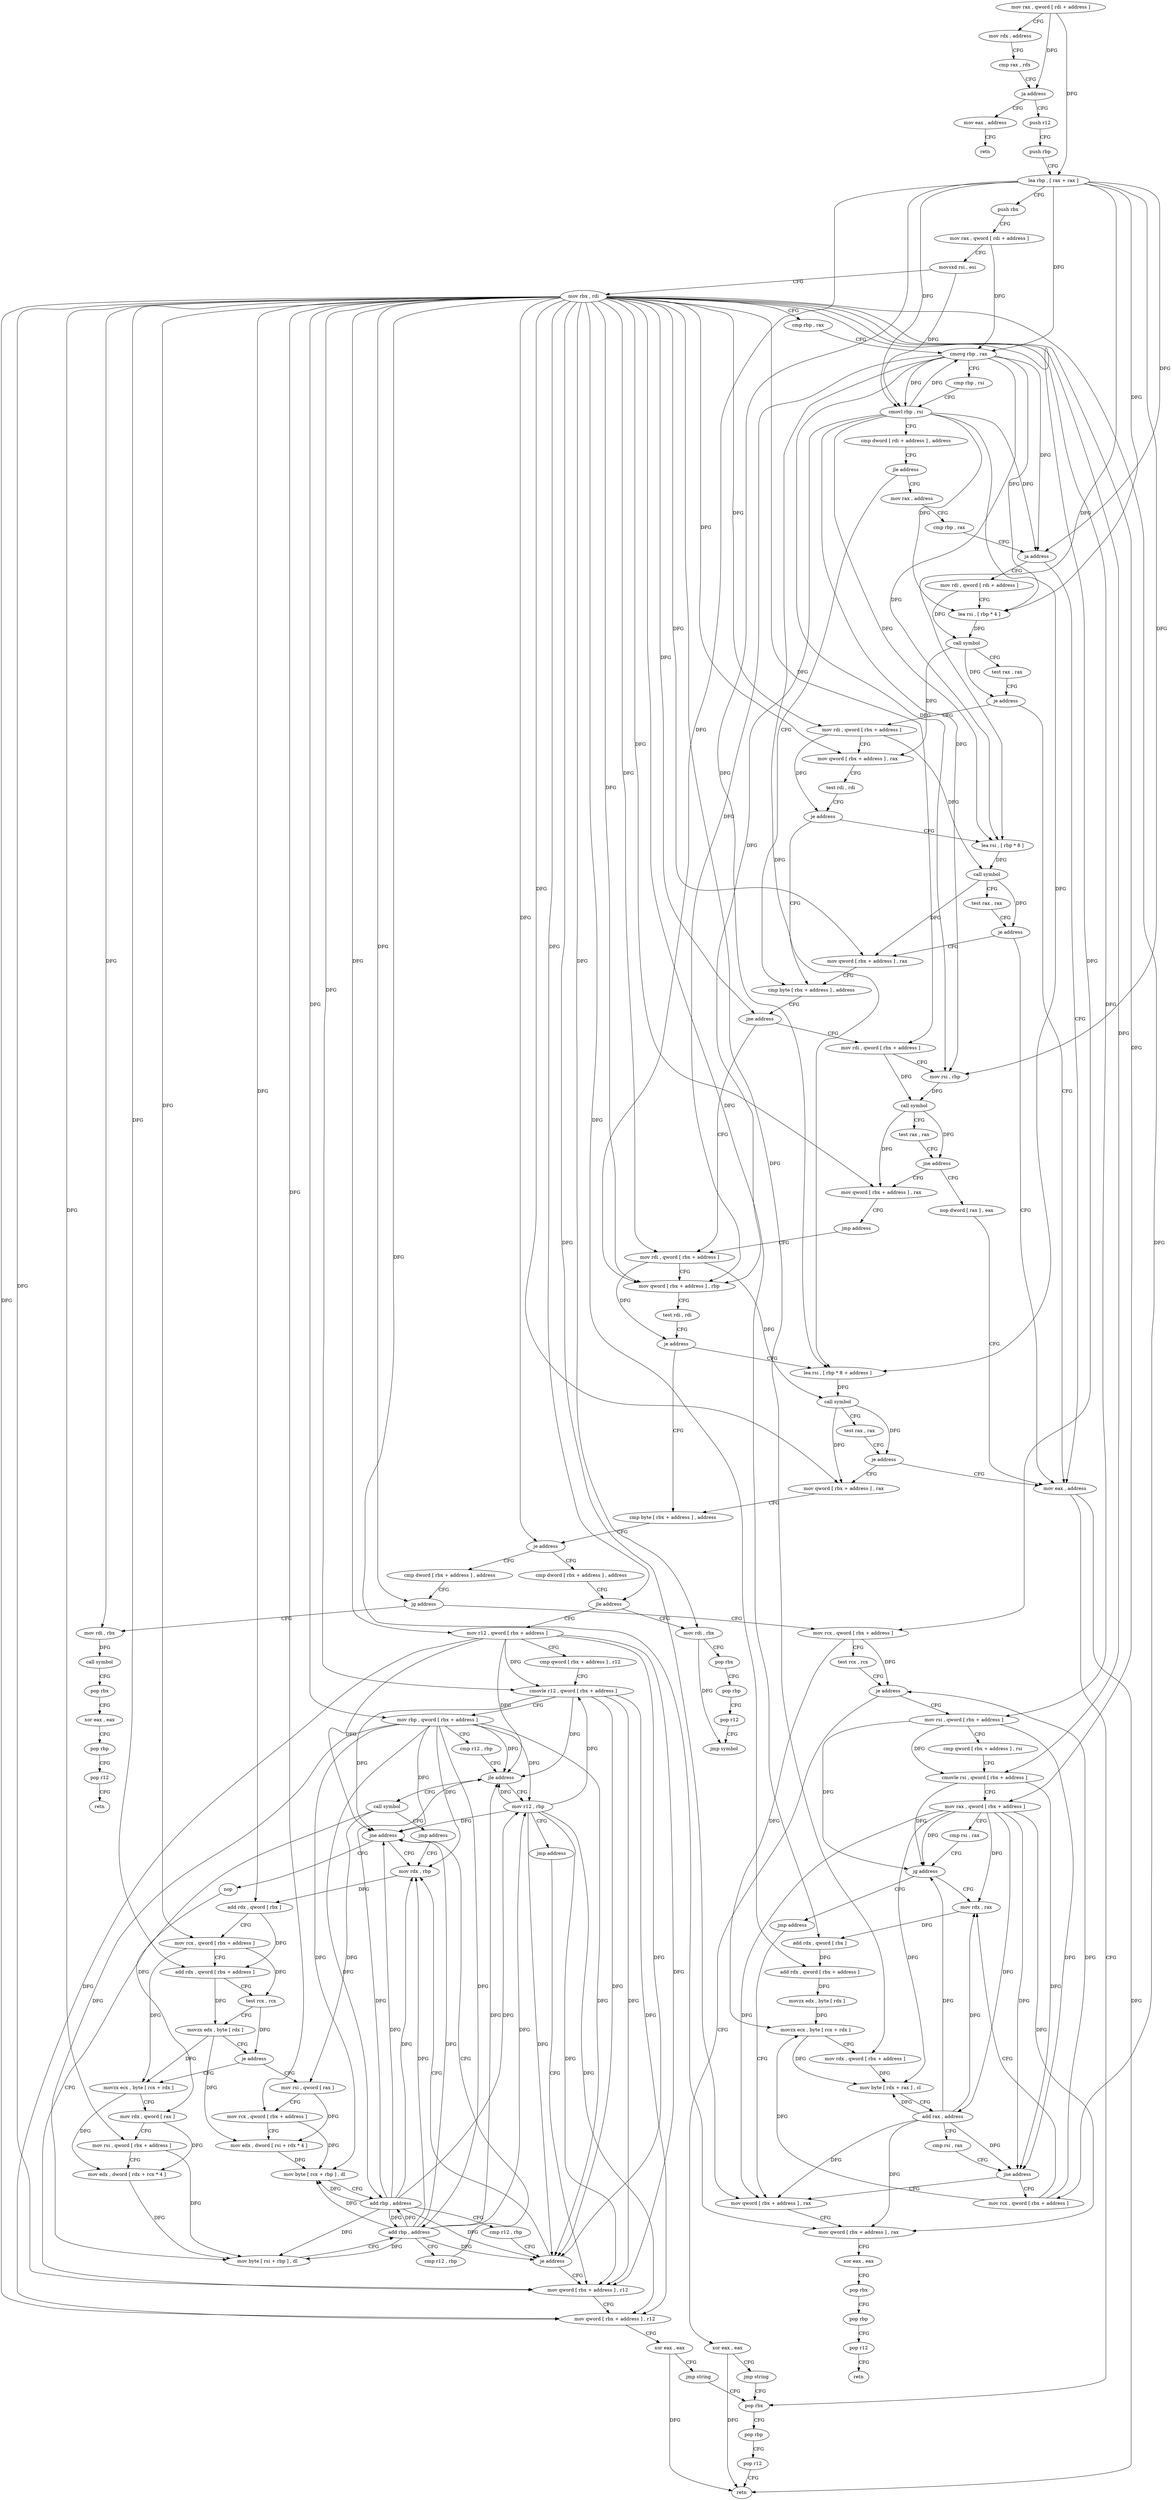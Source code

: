 digraph "func" {
"4386144" [label = "mov rax , qword [ rdi + address ]" ]
"4386148" [label = "mov rdx , address" ]
"4386158" [label = "cmp rax , rdx" ]
"4386161" [label = "ja address" ]
"4386720" [label = "mov eax , address" ]
"4386167" [label = "push r12" ]
"4386725" [label = "retn" ]
"4386169" [label = "push rbp" ]
"4386170" [label = "lea rbp , [ rax + rax ]" ]
"4386174" [label = "push rbx" ]
"4386175" [label = "mov rax , qword [ rdi + address ]" ]
"4386179" [label = "movsxd rsi , esi" ]
"4386182" [label = "mov rbx , rdi" ]
"4386185" [label = "cmp rbp , rax" ]
"4386188" [label = "cmovg rbp , rax" ]
"4386192" [label = "cmp rbp , rsi" ]
"4386195" [label = "cmovl rbp , rsi" ]
"4386199" [label = "cmp dword [ rdi + address ] , address" ]
"4386206" [label = "jle address" ]
"4386292" [label = "cmp byte [ rbx + address ] , address" ]
"4386208" [label = "mov rax , address" ]
"4386299" [label = "jne address" ]
"4386496" [label = "mov rdi , qword [ rbx + address ]" ]
"4386305" [label = "mov rdi , qword [ rbx + address ]" ]
"4386218" [label = "cmp rbp , rax" ]
"4386221" [label = "ja address" ]
"4386520" [label = "mov eax , address" ]
"4386227" [label = "mov rdi , qword [ rdi + address ]" ]
"4386500" [label = "mov rsi , rbp" ]
"4386503" [label = "call symbol" ]
"4386508" [label = "test rax , rax" ]
"4386511" [label = "jne address" ]
"4386536" [label = "mov qword [ rbx + address ] , rax" ]
"4386513" [label = "nop dword [ rax ] , eax" ]
"4386312" [label = "mov qword [ rbx + address ] , rbp" ]
"4386316" [label = "test rdi , rdi" ]
"4386319" [label = "je address" ]
"4386350" [label = "cmp byte [ rbx + address ] , address" ]
"4386321" [label = "lea rsi , [ rbp * 8 + address ]" ]
"4386525" [label = "pop rbx" ]
"4386231" [label = "lea rsi , [ rbp * 4 ]" ]
"4386239" [label = "call symbol" ]
"4386244" [label = "test rax , rax" ]
"4386247" [label = "je address" ]
"4386253" [label = "mov rdi , qword [ rbx + address ]" ]
"4386540" [label = "jmp address" ]
"4386357" [label = "je address" ]
"4386384" [label = "cmp dword [ rbx + address ] , address" ]
"4386359" [label = "cmp dword [ rbx + address ] , address" ]
"4386329" [label = "call symbol" ]
"4386334" [label = "test rax , rax" ]
"4386337" [label = "je address" ]
"4386343" [label = "mov qword [ rbx + address ] , rax" ]
"4386257" [label = "mov qword [ rbx + address ] , rax" ]
"4386261" [label = "test rdi , rdi" ]
"4386264" [label = "je address" ]
"4386266" [label = "lea rsi , [ rbp * 8 ]" ]
"4386391" [label = "jg address" ]
"4386552" [label = "mov rdi , rbx" ]
"4386397" [label = "mov rcx , qword [ rbx + address ]" ]
"4386366" [label = "jle address" ]
"4386576" [label = "mov r12 , qword [ rbx + address ]" ]
"4386372" [label = "mov rdi , rbx" ]
"4386274" [label = "call symbol" ]
"4386279" [label = "test rax , rax" ]
"4386282" [label = "je address" ]
"4386288" [label = "mov qword [ rbx + address ] , rax" ]
"4386555" [label = "call symbol" ]
"4386560" [label = "pop rbx" ]
"4386561" [label = "xor eax , eax" ]
"4386563" [label = "pop rbp" ]
"4386564" [label = "pop r12" ]
"4386566" [label = "retn" ]
"4386401" [label = "test rcx , rcx" ]
"4386404" [label = "je address" ]
"4386704" [label = "xor eax , eax" ]
"4386410" [label = "mov rsi , qword [ rbx + address ]" ]
"4386580" [label = "cmp qword [ rbx + address ] , r12" ]
"4386584" [label = "cmovle r12 , qword [ rbx + address ]" ]
"4386589" [label = "mov rbp , qword [ rbx + address ]" ]
"4386593" [label = "cmp r12 , rbp" ]
"4386596" [label = "jle address" ]
"4386726" [label = "mov r12 , rbp" ]
"4386602" [label = "call symbol" ]
"4386375" [label = "pop rbx" ]
"4386376" [label = "pop rbp" ]
"4386377" [label = "pop r12" ]
"4386379" [label = "jmp symbol" ]
"4386706" [label = "jmp string" ]
"4386414" [label = "cmp qword [ rbx + address ] , rsi" ]
"4386418" [label = "cmovle rsi , qword [ rbx + address ]" ]
"4386423" [label = "mov rax , qword [ rbx + address ]" ]
"4386427" [label = "cmp rsi , rax" ]
"4386430" [label = "jg address" ]
"4386444" [label = "mov rdx , rax" ]
"4386432" [label = "jmp address" ]
"4386729" [label = "jmp address" ]
"4386688" [label = "mov qword [ rbx + address ] , r12" ]
"4386607" [label = "jmp address" ]
"4386638" [label = "mov rdx , rbp" ]
"4386526" [label = "pop rbp" ]
"4386527" [label = "pop r12" ]
"4386529" [label = "retn" ]
"4386447" [label = "add rdx , qword [ rbx ]" ]
"4386450" [label = "add rdx , qword [ rbx + address ]" ]
"4386454" [label = "movzx edx , byte [ rdx ]" ]
"4386457" [label = "movzx ecx , byte [ rcx + rdx ]" ]
"4386461" [label = "mov rdx , qword [ rbx + address ]" ]
"4386465" [label = "mov byte [ rdx + rax ] , cl" ]
"4386468" [label = "add rax , address" ]
"4386472" [label = "cmp rsi , rax" ]
"4386475" [label = "jne address" ]
"4386440" [label = "mov rcx , qword [ rbx + address ]" ]
"4386477" [label = "mov qword [ rbx + address ] , rax" ]
"4386692" [label = "mov qword [ rbx + address ] , r12" ]
"4386696" [label = "xor eax , eax" ]
"4386698" [label = "jmp string" ]
"4386641" [label = "add rdx , qword [ rbx ]" ]
"4386644" [label = "mov rcx , qword [ rbx + address ]" ]
"4386648" [label = "add rdx , qword [ rbx + address ]" ]
"4386652" [label = "test rcx , rcx" ]
"4386655" [label = "movzx edx , byte [ rdx ]" ]
"4386658" [label = "je address" ]
"4386616" [label = "mov rsi , qword [ rax ]" ]
"4386660" [label = "movzx ecx , byte [ rcx + rdx ]" ]
"4386481" [label = "mov qword [ rbx + address ] , rax" ]
"4386485" [label = "xor eax , eax" ]
"4386487" [label = "pop rbx" ]
"4386488" [label = "pop rbp" ]
"4386489" [label = "pop r12" ]
"4386491" [label = "retn" ]
"4386619" [label = "mov rcx , qword [ rbx + address ]" ]
"4386623" [label = "mov edx , dword [ rsi + rdx * 4 ]" ]
"4386626" [label = "mov byte [ rcx + rbp ] , dl" ]
"4386629" [label = "add rbp , address" ]
"4386633" [label = "cmp r12 , rbp" ]
"4386636" [label = "je address" ]
"4386664" [label = "mov rdx , qword [ rax ]" ]
"4386667" [label = "mov rsi , qword [ rbx + address ]" ]
"4386671" [label = "mov edx , dword [ rdx + rcx * 4 ]" ]
"4386674" [label = "mov byte [ rsi + rbp ] , dl" ]
"4386677" [label = "add rbp , address" ]
"4386681" [label = "cmp r12 , rbp" ]
"4386684" [label = "jne address" ]
"4386686" [label = "nop" ]
"4386144" -> "4386148" [ label = "CFG" ]
"4386144" -> "4386161" [ label = "DFG" ]
"4386144" -> "4386170" [ label = "DFG" ]
"4386148" -> "4386158" [ label = "CFG" ]
"4386158" -> "4386161" [ label = "CFG" ]
"4386161" -> "4386720" [ label = "CFG" ]
"4386161" -> "4386167" [ label = "CFG" ]
"4386720" -> "4386725" [ label = "CFG" ]
"4386167" -> "4386169" [ label = "CFG" ]
"4386169" -> "4386170" [ label = "CFG" ]
"4386170" -> "4386174" [ label = "CFG" ]
"4386170" -> "4386188" [ label = "DFG" ]
"4386170" -> "4386195" [ label = "DFG" ]
"4386170" -> "4386221" [ label = "DFG" ]
"4386170" -> "4386500" [ label = "DFG" ]
"4386170" -> "4386312" [ label = "DFG" ]
"4386170" -> "4386231" [ label = "DFG" ]
"4386170" -> "4386321" [ label = "DFG" ]
"4386170" -> "4386266" [ label = "DFG" ]
"4386174" -> "4386175" [ label = "CFG" ]
"4386175" -> "4386179" [ label = "CFG" ]
"4386175" -> "4386188" [ label = "DFG" ]
"4386179" -> "4386182" [ label = "CFG" ]
"4386179" -> "4386195" [ label = "DFG" ]
"4386182" -> "4386185" [ label = "CFG" ]
"4386182" -> "4386299" [ label = "DFG" ]
"4386182" -> "4386496" [ label = "DFG" ]
"4386182" -> "4386305" [ label = "DFG" ]
"4386182" -> "4386312" [ label = "DFG" ]
"4386182" -> "4386536" [ label = "DFG" ]
"4386182" -> "4386357" [ label = "DFG" ]
"4386182" -> "4386253" [ label = "DFG" ]
"4386182" -> "4386257" [ label = "DFG" ]
"4386182" -> "4386391" [ label = "DFG" ]
"4386182" -> "4386366" [ label = "DFG" ]
"4386182" -> "4386343" [ label = "DFG" ]
"4386182" -> "4386552" [ label = "DFG" ]
"4386182" -> "4386397" [ label = "DFG" ]
"4386182" -> "4386576" [ label = "DFG" ]
"4386182" -> "4386584" [ label = "DFG" ]
"4386182" -> "4386372" [ label = "DFG" ]
"4386182" -> "4386288" [ label = "DFG" ]
"4386182" -> "4386410" [ label = "DFG" ]
"4386182" -> "4386418" [ label = "DFG" ]
"4386182" -> "4386589" [ label = "DFG" ]
"4386182" -> "4386423" [ label = "DFG" ]
"4386182" -> "4386447" [ label = "DFG" ]
"4386182" -> "4386450" [ label = "DFG" ]
"4386182" -> "4386461" [ label = "DFG" ]
"4386182" -> "4386688" [ label = "DFG" ]
"4386182" -> "4386692" [ label = "DFG" ]
"4386182" -> "4386641" [ label = "DFG" ]
"4386182" -> "4386644" [ label = "DFG" ]
"4386182" -> "4386648" [ label = "DFG" ]
"4386182" -> "4386440" [ label = "DFG" ]
"4386182" -> "4386477" [ label = "DFG" ]
"4386182" -> "4386481" [ label = "DFG" ]
"4386182" -> "4386619" [ label = "DFG" ]
"4386182" -> "4386667" [ label = "DFG" ]
"4386185" -> "4386188" [ label = "CFG" ]
"4386188" -> "4386192" [ label = "CFG" ]
"4386188" -> "4386195" [ label = "DFG" ]
"4386188" -> "4386221" [ label = "DFG" ]
"4386188" -> "4386500" [ label = "DFG" ]
"4386188" -> "4386312" [ label = "DFG" ]
"4386188" -> "4386231" [ label = "DFG" ]
"4386188" -> "4386321" [ label = "DFG" ]
"4386188" -> "4386266" [ label = "DFG" ]
"4386192" -> "4386195" [ label = "CFG" ]
"4386195" -> "4386199" [ label = "CFG" ]
"4386195" -> "4386188" [ label = "DFG" ]
"4386195" -> "4386221" [ label = "DFG" ]
"4386195" -> "4386500" [ label = "DFG" ]
"4386195" -> "4386312" [ label = "DFG" ]
"4386195" -> "4386231" [ label = "DFG" ]
"4386195" -> "4386321" [ label = "DFG" ]
"4386195" -> "4386266" [ label = "DFG" ]
"4386199" -> "4386206" [ label = "CFG" ]
"4386206" -> "4386292" [ label = "CFG" ]
"4386206" -> "4386208" [ label = "CFG" ]
"4386292" -> "4386299" [ label = "CFG" ]
"4386208" -> "4386218" [ label = "CFG" ]
"4386299" -> "4386496" [ label = "CFG" ]
"4386299" -> "4386305" [ label = "CFG" ]
"4386496" -> "4386500" [ label = "CFG" ]
"4386496" -> "4386503" [ label = "DFG" ]
"4386305" -> "4386312" [ label = "CFG" ]
"4386305" -> "4386319" [ label = "DFG" ]
"4386305" -> "4386329" [ label = "DFG" ]
"4386218" -> "4386221" [ label = "CFG" ]
"4386221" -> "4386520" [ label = "CFG" ]
"4386221" -> "4386227" [ label = "CFG" ]
"4386520" -> "4386525" [ label = "CFG" ]
"4386520" -> "4386529" [ label = "DFG" ]
"4386227" -> "4386231" [ label = "CFG" ]
"4386227" -> "4386239" [ label = "DFG" ]
"4386500" -> "4386503" [ label = "DFG" ]
"4386503" -> "4386508" [ label = "CFG" ]
"4386503" -> "4386511" [ label = "DFG" ]
"4386503" -> "4386536" [ label = "DFG" ]
"4386508" -> "4386511" [ label = "CFG" ]
"4386511" -> "4386536" [ label = "CFG" ]
"4386511" -> "4386513" [ label = "CFG" ]
"4386536" -> "4386540" [ label = "CFG" ]
"4386513" -> "4386520" [ label = "CFG" ]
"4386312" -> "4386316" [ label = "CFG" ]
"4386316" -> "4386319" [ label = "CFG" ]
"4386319" -> "4386350" [ label = "CFG" ]
"4386319" -> "4386321" [ label = "CFG" ]
"4386350" -> "4386357" [ label = "CFG" ]
"4386321" -> "4386329" [ label = "DFG" ]
"4386525" -> "4386526" [ label = "CFG" ]
"4386231" -> "4386239" [ label = "DFG" ]
"4386239" -> "4386244" [ label = "CFG" ]
"4386239" -> "4386247" [ label = "DFG" ]
"4386239" -> "4386257" [ label = "DFG" ]
"4386244" -> "4386247" [ label = "CFG" ]
"4386247" -> "4386520" [ label = "CFG" ]
"4386247" -> "4386253" [ label = "CFG" ]
"4386253" -> "4386257" [ label = "CFG" ]
"4386253" -> "4386264" [ label = "DFG" ]
"4386253" -> "4386274" [ label = "DFG" ]
"4386540" -> "4386305" [ label = "CFG" ]
"4386357" -> "4386384" [ label = "CFG" ]
"4386357" -> "4386359" [ label = "CFG" ]
"4386384" -> "4386391" [ label = "CFG" ]
"4386359" -> "4386366" [ label = "CFG" ]
"4386329" -> "4386334" [ label = "CFG" ]
"4386329" -> "4386337" [ label = "DFG" ]
"4386329" -> "4386343" [ label = "DFG" ]
"4386334" -> "4386337" [ label = "CFG" ]
"4386337" -> "4386520" [ label = "CFG" ]
"4386337" -> "4386343" [ label = "CFG" ]
"4386343" -> "4386350" [ label = "CFG" ]
"4386257" -> "4386261" [ label = "CFG" ]
"4386261" -> "4386264" [ label = "CFG" ]
"4386264" -> "4386292" [ label = "CFG" ]
"4386264" -> "4386266" [ label = "CFG" ]
"4386266" -> "4386274" [ label = "DFG" ]
"4386391" -> "4386552" [ label = "CFG" ]
"4386391" -> "4386397" [ label = "CFG" ]
"4386552" -> "4386555" [ label = "DFG" ]
"4386397" -> "4386401" [ label = "CFG" ]
"4386397" -> "4386404" [ label = "DFG" ]
"4386397" -> "4386457" [ label = "DFG" ]
"4386366" -> "4386576" [ label = "CFG" ]
"4386366" -> "4386372" [ label = "CFG" ]
"4386576" -> "4386580" [ label = "CFG" ]
"4386576" -> "4386584" [ label = "DFG" ]
"4386576" -> "4386596" [ label = "DFG" ]
"4386576" -> "4386688" [ label = "DFG" ]
"4386576" -> "4386692" [ label = "DFG" ]
"4386576" -> "4386636" [ label = "DFG" ]
"4386576" -> "4386684" [ label = "DFG" ]
"4386372" -> "4386375" [ label = "CFG" ]
"4386372" -> "4386379" [ label = "DFG" ]
"4386274" -> "4386279" [ label = "CFG" ]
"4386274" -> "4386282" [ label = "DFG" ]
"4386274" -> "4386288" [ label = "DFG" ]
"4386279" -> "4386282" [ label = "CFG" ]
"4386282" -> "4386520" [ label = "CFG" ]
"4386282" -> "4386288" [ label = "CFG" ]
"4386288" -> "4386292" [ label = "CFG" ]
"4386555" -> "4386560" [ label = "CFG" ]
"4386560" -> "4386561" [ label = "CFG" ]
"4386561" -> "4386563" [ label = "CFG" ]
"4386563" -> "4386564" [ label = "CFG" ]
"4386564" -> "4386566" [ label = "CFG" ]
"4386401" -> "4386404" [ label = "CFG" ]
"4386404" -> "4386704" [ label = "CFG" ]
"4386404" -> "4386410" [ label = "CFG" ]
"4386704" -> "4386706" [ label = "CFG" ]
"4386704" -> "4386529" [ label = "DFG" ]
"4386410" -> "4386414" [ label = "CFG" ]
"4386410" -> "4386418" [ label = "DFG" ]
"4386410" -> "4386430" [ label = "DFG" ]
"4386410" -> "4386475" [ label = "DFG" ]
"4386580" -> "4386584" [ label = "CFG" ]
"4386584" -> "4386589" [ label = "CFG" ]
"4386584" -> "4386596" [ label = "DFG" ]
"4386584" -> "4386688" [ label = "DFG" ]
"4386584" -> "4386692" [ label = "DFG" ]
"4386584" -> "4386636" [ label = "DFG" ]
"4386584" -> "4386684" [ label = "DFG" ]
"4386589" -> "4386593" [ label = "CFG" ]
"4386589" -> "4386596" [ label = "DFG" ]
"4386589" -> "4386726" [ label = "DFG" ]
"4386589" -> "4386638" [ label = "DFG" ]
"4386589" -> "4386626" [ label = "DFG" ]
"4386589" -> "4386629" [ label = "DFG" ]
"4386589" -> "4386636" [ label = "DFG" ]
"4386589" -> "4386674" [ label = "DFG" ]
"4386589" -> "4386677" [ label = "DFG" ]
"4386589" -> "4386684" [ label = "DFG" ]
"4386593" -> "4386596" [ label = "CFG" ]
"4386596" -> "4386726" [ label = "CFG" ]
"4386596" -> "4386602" [ label = "CFG" ]
"4386726" -> "4386729" [ label = "CFG" ]
"4386726" -> "4386584" [ label = "DFG" ]
"4386726" -> "4386596" [ label = "DFG" ]
"4386726" -> "4386688" [ label = "DFG" ]
"4386726" -> "4386692" [ label = "DFG" ]
"4386726" -> "4386636" [ label = "DFG" ]
"4386726" -> "4386684" [ label = "DFG" ]
"4386602" -> "4386607" [ label = "CFG" ]
"4386602" -> "4386616" [ label = "DFG" ]
"4386602" -> "4386664" [ label = "DFG" ]
"4386375" -> "4386376" [ label = "CFG" ]
"4386376" -> "4386377" [ label = "CFG" ]
"4386377" -> "4386379" [ label = "CFG" ]
"4386706" -> "4386525" [ label = "CFG" ]
"4386414" -> "4386418" [ label = "CFG" ]
"4386418" -> "4386423" [ label = "CFG" ]
"4386418" -> "4386430" [ label = "DFG" ]
"4386418" -> "4386475" [ label = "DFG" ]
"4386423" -> "4386427" [ label = "CFG" ]
"4386423" -> "4386430" [ label = "DFG" ]
"4386423" -> "4386444" [ label = "DFG" ]
"4386423" -> "4386465" [ label = "DFG" ]
"4386423" -> "4386468" [ label = "DFG" ]
"4386423" -> "4386475" [ label = "DFG" ]
"4386423" -> "4386477" [ label = "DFG" ]
"4386423" -> "4386481" [ label = "DFG" ]
"4386427" -> "4386430" [ label = "CFG" ]
"4386430" -> "4386444" [ label = "CFG" ]
"4386430" -> "4386432" [ label = "CFG" ]
"4386444" -> "4386447" [ label = "DFG" ]
"4386432" -> "4386477" [ label = "CFG" ]
"4386729" -> "4386688" [ label = "CFG" ]
"4386688" -> "4386692" [ label = "CFG" ]
"4386607" -> "4386638" [ label = "CFG" ]
"4386638" -> "4386641" [ label = "DFG" ]
"4386526" -> "4386527" [ label = "CFG" ]
"4386527" -> "4386529" [ label = "CFG" ]
"4386447" -> "4386450" [ label = "DFG" ]
"4386450" -> "4386454" [ label = "DFG" ]
"4386454" -> "4386457" [ label = "DFG" ]
"4386457" -> "4386461" [ label = "CFG" ]
"4386457" -> "4386465" [ label = "DFG" ]
"4386461" -> "4386465" [ label = "DFG" ]
"4386465" -> "4386468" [ label = "CFG" ]
"4386468" -> "4386472" [ label = "CFG" ]
"4386468" -> "4386430" [ label = "DFG" ]
"4386468" -> "4386444" [ label = "DFG" ]
"4386468" -> "4386465" [ label = "DFG" ]
"4386468" -> "4386475" [ label = "DFG" ]
"4386468" -> "4386477" [ label = "DFG" ]
"4386468" -> "4386481" [ label = "DFG" ]
"4386472" -> "4386475" [ label = "CFG" ]
"4386475" -> "4386440" [ label = "CFG" ]
"4386475" -> "4386477" [ label = "CFG" ]
"4386440" -> "4386444" [ label = "CFG" ]
"4386440" -> "4386404" [ label = "DFG" ]
"4386440" -> "4386457" [ label = "DFG" ]
"4386477" -> "4386481" [ label = "CFG" ]
"4386692" -> "4386696" [ label = "CFG" ]
"4386696" -> "4386698" [ label = "CFG" ]
"4386696" -> "4386529" [ label = "DFG" ]
"4386698" -> "4386525" [ label = "CFG" ]
"4386641" -> "4386644" [ label = "CFG" ]
"4386641" -> "4386648" [ label = "DFG" ]
"4386644" -> "4386648" [ label = "CFG" ]
"4386644" -> "4386652" [ label = "DFG" ]
"4386644" -> "4386660" [ label = "DFG" ]
"4386648" -> "4386652" [ label = "CFG" ]
"4386648" -> "4386655" [ label = "DFG" ]
"4386652" -> "4386655" [ label = "CFG" ]
"4386652" -> "4386658" [ label = "DFG" ]
"4386655" -> "4386658" [ label = "CFG" ]
"4386655" -> "4386623" [ label = "DFG" ]
"4386655" -> "4386660" [ label = "DFG" ]
"4386658" -> "4386616" [ label = "CFG" ]
"4386658" -> "4386660" [ label = "CFG" ]
"4386616" -> "4386619" [ label = "CFG" ]
"4386616" -> "4386623" [ label = "DFG" ]
"4386660" -> "4386664" [ label = "CFG" ]
"4386660" -> "4386671" [ label = "DFG" ]
"4386481" -> "4386485" [ label = "CFG" ]
"4386485" -> "4386487" [ label = "CFG" ]
"4386487" -> "4386488" [ label = "CFG" ]
"4386488" -> "4386489" [ label = "CFG" ]
"4386489" -> "4386491" [ label = "CFG" ]
"4386619" -> "4386623" [ label = "CFG" ]
"4386619" -> "4386626" [ label = "DFG" ]
"4386623" -> "4386626" [ label = "DFG" ]
"4386626" -> "4386629" [ label = "CFG" ]
"4386629" -> "4386633" [ label = "CFG" ]
"4386629" -> "4386596" [ label = "DFG" ]
"4386629" -> "4386726" [ label = "DFG" ]
"4386629" -> "4386638" [ label = "DFG" ]
"4386629" -> "4386626" [ label = "DFG" ]
"4386629" -> "4386636" [ label = "DFG" ]
"4386629" -> "4386674" [ label = "DFG" ]
"4386629" -> "4386677" [ label = "DFG" ]
"4386629" -> "4386684" [ label = "DFG" ]
"4386633" -> "4386636" [ label = "CFG" ]
"4386636" -> "4386688" [ label = "CFG" ]
"4386636" -> "4386638" [ label = "CFG" ]
"4386664" -> "4386667" [ label = "CFG" ]
"4386664" -> "4386671" [ label = "DFG" ]
"4386667" -> "4386671" [ label = "CFG" ]
"4386667" -> "4386674" [ label = "DFG" ]
"4386671" -> "4386674" [ label = "DFG" ]
"4386674" -> "4386677" [ label = "CFG" ]
"4386677" -> "4386681" [ label = "CFG" ]
"4386677" -> "4386596" [ label = "DFG" ]
"4386677" -> "4386726" [ label = "DFG" ]
"4386677" -> "4386638" [ label = "DFG" ]
"4386677" -> "4386629" [ label = "DFG" ]
"4386677" -> "4386636" [ label = "DFG" ]
"4386677" -> "4386626" [ label = "DFG" ]
"4386677" -> "4386674" [ label = "DFG" ]
"4386677" -> "4386684" [ label = "DFG" ]
"4386681" -> "4386684" [ label = "CFG" ]
"4386684" -> "4386638" [ label = "CFG" ]
"4386684" -> "4386686" [ label = "CFG" ]
"4386686" -> "4386688" [ label = "CFG" ]
}
